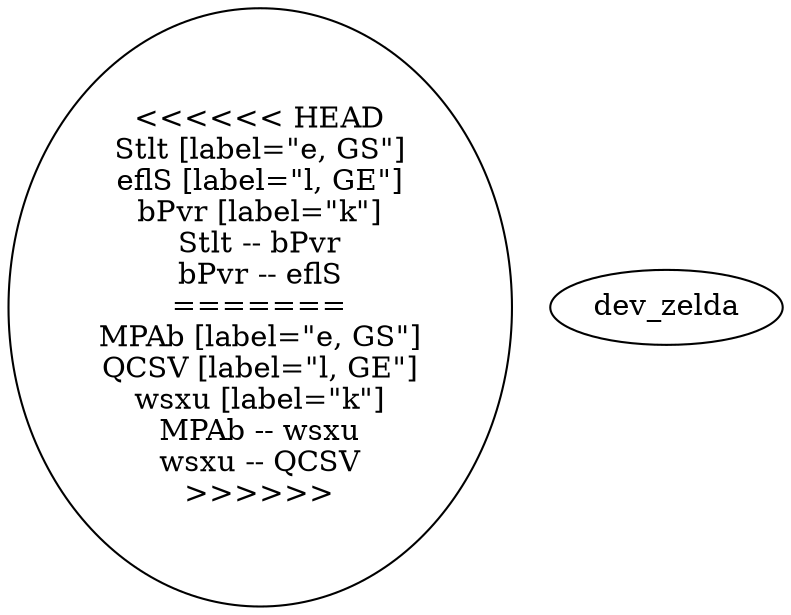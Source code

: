 graph {
<<<<<<< HEAD
Stlt [label="e, GS"]
eflS [label="l, GE"]
bPvr [label="k"]
Stlt -- bPvr
bPvr -- eflS
=======
MPAb [label="e, GS"]
QCSV [label="l, GE"]
wsxu [label="k"]
MPAb -- wsxu
wsxu -- QCSV
>>>>>>> dev_zelda
}